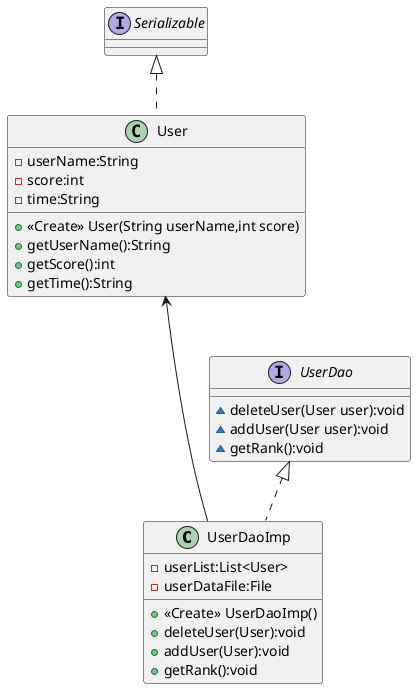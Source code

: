@startuml
class UserDaoImp {
- userList:List<User>
- userDataFile:File
+ <<Create>> UserDaoImp()
+ deleteUser(User):void
+ addUser(User):void
+ getRank():void
}
class User {
- userName:String
- score:int
- time:String
+ <<Create>> User(String userName,int score)
+ getUserName():String
+ getScore():int
+ getTime():String
}
interface UserDao {
~ deleteUser(User user):void
~ addUser(User user):void
~ getRank():void
}

interface Serializable{}

UserDao <|.. UserDaoImp
Serializable <|.. User
User <--- UserDaoImp
@enduml